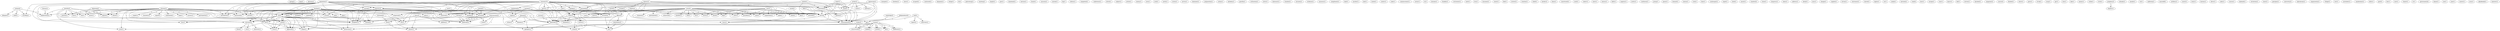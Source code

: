 digraph G {
  spring [ label="spring(2)" ];
  map [ label="map(2)" ];
  decision [ label="decision(1)" ];
  population [ label="population(7)" ];
  invading [ label="invading(1)" ];
  carried [ label="carried(1)" ];
  today [ label="today(3)" ];
  majority [ label="majority(3)" ];
  massacred [ label="massacred(1)" ];
  arrival [ label="arrival(1)" ];
  anticipation [ label="anticipation(1)" ];
  region [ label="region(1)" ];
  remains [ label="remains(1)" ];
  van [ label="van(3)" ];
  turn [ label="turn(1)" ];
  van [ label="van(3)" ];
  reached [ label="reached(1)" ];
  province [ label="province(3)" ];
  consisted [ label="consisted(1)" ];
  percent [ label="percent(8)" ];
  slaughter [ label="slaughter(1)" ];
  republic [ label="republic(4)" ];
  example [ label="example(1)" ];
  freedom [ label="freedom(1)" ];
  show [ label="show(1)" ];
  escaped [ label="escaped(1)" ];
  volume [ label="volume(4)" ];
  delegate [ label="delegate(1)" ];
  collaboration [ label="collaboration(2)" ];
  chief [ label="chief(1)" ];
  continued [ label="continued(1)" ];
  benjamin [ label="benjamin(1)" ];
  escape [ label="escape(2)" ];
  exists [ label="exists(1)" ];
  soul [ label="soul(1)" ];
  refuge [ label="refuge(1)" ];
  fo [ label="fo(4)" ];
  petersburg [ label="petersburg(1)" ];
  wardrop [ label="wardrop(1)" ];
  length [ label="length(1)" ];
  cambridge [ label="cambridge(3)" ];
  pp [ label="pp(2)" ];
  ohanus [ label="ohanus(2)" ];
  closed [ label="closed(2)" ];
  proceeded [ label="proceeded(2)" ];
  work [ label="work(3)" ];
  mountain [ label="mountain(3)" ];
  serve [ label="serve(4)" ];
  extermination [ label="extermination(3)" ];
  increased [ label="increased(1)" ];
  area [ label="area(2)" ];
  square [ label="square(1)" ];
  paw [ label="paw(1)" ];
  homeland [ label="homeland(1)" ];
  horizon [ label="horizon(1)" ];
  found [ label="found(1)" ];
  caucasia [ label="caucasia(1)" ];
  army [ label="army(6)" ];
  response [ label="response(1)" ];
  participated [ label="participated(1)" ];
  account [ label="account(4)" ];
  victory [ label="victory(1)" ];
  cooperation [ label="cooperation(1)" ];
  witnessed [ label="witnessed(1)" ];
  member [ label="member(1)" ];
  title [ label="title(1)" ];
  eye [ label="eye(1)" ];
  officer [ label="officer(4)" ];
  came [ label="came(1)" ];
  flag [ label="flag(1)" ];
  enter [ label="enter(1)" ];
  blood [ label="blood(1)" ];
  make [ label="make(1)" ];
  genocide [ label="genocide(10)" ];
  president [ label="president(1)" ];
  co [ label="co(2)" ];
  began [ label="began(2)" ];
  wave [ label="wave(1)" ];
  morale [ label="morale(1)" ];
  fop [ label="fop(1)" ];
  reform [ label="reform(1)" ];
  completed [ label="completed(1)" ];
  conference [ label="conference(1)" ];
  drivel [ label="drivel(1)" ];
  subject [ label="subject(1)" ];
  article [ label="article(1)" ];
  enemy [ label="enemy(1)" ];
  sera [ label="sera(1)" ];
  york [ label="york(1)" ];
  north [ label="north(1)" ];
  crown [ label="crown(1)" ];
  serves [ label="serves(1)" ];
  beginning [ label="beginning(2)" ];
  assist [ label="assist(1)" ];
  refuse [ label="refuse(1)" ];
  state [ label="state(4)" ];
  degree [ label="degree(1)" ];
  dominate [ label="dominate(1)" ];
  preparation [ label="preparation(1)" ];
  sultan [ label="sultan(1)" ];
  berkeley [ label="berkeley(1)" ];
  czar [ label="czar(2)" ];
  reach [ label="reach(1)" ];
  day [ label="day(1)" ];
  returned [ label="returned(1)" ];
  guerilla [ label="guerilla(1)" ];
  civilization [ label="civilization(1)" ];
  drive [ label="drive(1)" ];
  holocaust [ label="holocaust(1)" ];
  armenia [ label="armenia(10)" ];
  pay [ label="pay(1)" ];
  analogy [ label="analogy(1)" ];
  borderland [ label="borderland(1)" ];
  comprised [ label="comprised(1)" ];
  humanity [ label="humanity(1)" ];
  revolt [ label="revolt(2)" ];
  gives [ label="gives(2)" ];
  covers [ label="covers(1)" ];
  city [ label="city(2)" ];
  plateau [ label="plateau(1)" ];
  crime [ label="crime(4)" ];
  press [ label="press(3)" ];
  addition [ label="addition(1)" ];
  istanbul [ label="istanbul(1)" ];
  invasion [ label="invasion(1)" ];
  evidence [ label="evidence(1)" ];
  caucasus [ label="caucasus(1)" ];
  compliment [ label="compliment(1)" ];
  babi [ label="babi(1)" ];
  history [ label="history(2)" ];
  murder [ label="murder(1)" ];
  katl [ label="katl(1)" ];
  rachel [ label="rachel(1)" ];
  center [ label="center(1)" ];
  yoke [ label="yoke(1)" ];
  commissioner [ label="commissioner(1)" ];
  tartar [ label="tartar(1)" ];
  anatolia [ label="anatolia(2)" ];
  way [ label="way(1)" ];
  position [ label="position(1)" ];
  hurt [ label="hurt(1)" ];
  east [ label="east(1)" ];
  push [ label="push(1)" ];
  crisis [ label="crisis(1)" ];
  re [ label="re(1)" ];
  order [ label="order(1)" ];
  became [ label="became(1)" ];
  franklin [ label="franklin(1)" ];
  revisionist [ label="revisionist(1)" ];
  harb [ label="harb(1)" ];
  bva [ label="bva(1)" ];
  lousanne [ label="lousanne(1)" ];
  shore [ label="shore(1)" ];
  fled [ label="fled(1)" ];
  review [ label="review(2)" ];
  creation [ label="creation(1)" ];
  relief [ label="relief(1)" ];
  border [ label="border(2)" ];
  dunn [ label="dunn(1)" ];
  constituted [ label="constituted(1)" ];
  uezd [ label="uezd(1)" ];
  robert [ label="robert(1)" ];
  exist [ label="exist(1)" ];
  guberniia [ label="guberniia(1)" ];
  guberniia [ label="guberniia(1)" ];
  census [ label="census(1)" ];
  ottoman [ label="ottoman(2)" ];
  supply [ label="supply(1)" ];
  treachery [ label="treachery(1)" ];
  regard [ label="regard(1)" ];
  culminated [ label="culminated(1)" ];
  hope [ label="hope(1)" ];
  success [ label="success(1)" ];
  participation [ label="participation(1)" ];
  faith [ label="faith(1)" ];
  majesty [ label="majesty(1)" ];
  avetis [ label="avetis(1)" ];
  rawlinson [ label="rawlinson(1)" ];
  group [ label="group(1)" ];
  peace [ label="peace(1)" ];
  transcaucasia [ label="transcaucasia(3)" ];
  lived [ label="lived(1)" ];
  leonard [ label="leonard(1)" ];
  appressian [ label="appressian(1)" ];
  batum [ label="batum(1)" ];
  turk [ label="turk(1)" ];
  time [ label="time(1)" ];
  independence [ label="independence(4)" ];
  sardarapat [ label="sardarapat(1)" ];
  expel [ label="expel(1)" ];
  muslim [ label="muslim(3)" ];
  flood [ label="flood(1)" ];
  crowded [ label="crowded(1)" ];
  maintain [ label="maintain(1)" ];
  self [ label="self(2)" ];
  take [ label="take(1)" ];
  appeared [ label="appeared(1)" ];
  protection [ label="protection(2)" ];
  apologist [ label="apologist(1)" ];
  cited [ label="cited(1)" ];
  ararat [ label="ararat(1)" ];
  stanford [ label="stanford(2)" ];
  stone [ label="stone(1)" ];
  bosporus [ label="bosporus(1)" ];
  odasi [ label="odasi(1)" ];
  address [ label="address(1)" ];
  detail [ label="detail(1)" ];
  mus [ label="mus(1)" ];
  change [ label="change(1)" ];
  english [ label="english(1)" ];
  erivan [ label="erivan(1)" ];
  resistance [ label="resistance(1)" ];
  hatred [ label="hatred(1)" ];
  erevan [ label="erevan(1)" ];
  legion [ label="legion(1)" ];
  moslem [ label="moslem(1)" ];
  sir [ label="sir(1)" ];
  sahak [ label="sahak(1)" ];
  serdar [ label="serdar(2)" ];
  midway [ label="midway(1)" ];
  zuma [ label="zuma(1)" ];
  russia [ label="russia(1)" ];
  fulfillment [ label="fulfillment(1)" ];
  looked [ label="looked(1)" ];
  resurrection [ label="resurrection(1)" ];
  justify [ label="justify(1)" ];
  life [ label="life(1)" ];
  bortnick [ label="bortnick(1)" ];
  road [ label="road(4)" ];
  lord [ label="lord(1)" ];
  report [ label="report(2)" ];
  interview [ label="interview(1)" ];
  dust [ label="dust(1)" ];
  europe [ label="europe(1)" ];
  rear [ label="rear(1)" ];
  bayur [ label="bayur(1)" ];
  jewish [ label="jewish(2)" ];
  fall [ label="fall(2)" ];
  ereven [ label="ereven(1)" ];
  knocked [ label="knocked(1)" ];
  magazine [ label="magazine(2)" ];
  eyewitness [ label="eyewitness(2)" ];
  source [ label="source(3)" ];
  flooded [ label="flooded(1)" ];
  christ [ label="christ(1)" ];
  paris [ label="paris(1)" ];
  russia [ label="russia(1)" ];
  evrak [ label="evrak(1)" ];
  uucp [ label="uucp(1)" ];
  apr [ label="apr(1)" ];
  rise [ label="rise(1)" ];
  lake [ label="lake(1)" ];
  block [ label="block(1)" ];
  eve [ label="eve(1)" ];
  character [ label="character(1)" ];
  means [ label="means(1)" ];
  strike [ label="strike(1)" ];
  turkish [ label="turkish(1)" ];
  truth [ label="truth(1)" ];
  war [ label="war(2)" ];
  prophecy [ label="prophecy(2)" ];
  forgery [ label="forgery(1)" ];
  ofranko [ label="ofranko(1)" ];
  meade [ label="meade(1)" ];
  argic [ label="argic(2)" ];
  vol [ label="vol(1)" ];
  california [ label="california(1)" ];
  muratoff [ label="muratoff(1)" ];
  turkey [ label="turkey(5)" ];
  artillery [ label="artillery(1)" ];
  racist [ label="racist(2)" ];
  moslem [ label="moslem(1)" ];
  story [ label="story(1)" ];
  bureau [ label="bureau(1)" ];
  oliver [ label="oliver(1)" ];
  hamaza [ label="hamaza(2)" ];
  writes [ label="writes(1)" ];
  sabis [ label="sabis(1)" ];
  course [ label="course(1)" ];
  kimbark [ label="kimbark(1)" ];
  revolution [ label="revolution(1)" ];
  curzon [ label="curzon(2)" ];
  shaw [ label="shaw(2)" ];
  georgian [ label="georgian(1)" ];
  university [ label="university(3)" ];
  hahralaram [ label="hahralaram(1)" ];
  organization [ label="organization(1)" ];
  village [ label="village(2)" ];
  rest [ label="rest(1)" ];
  november [ label="november(1)" ];
  mazbatalari [ label="mazbatalari(1)" ];
  empire [ label="empire(5)" ];
  bitlis [ label="bitlis(1)" ];
  april [ label="april(2)" ];
  lies [ label="lies(1)" ];
  care [ label="care(1)" ];
  world [ label="world(3)" ];
  tiflis [ label="tiflis(1)" ];
  vilayet [ label="vilayet(1)" ];
  st [ label="st(1)" ];
  government [ label="government(4)" ];
  blame [ label="blame(1)" ];
  see [ label="see(1)" ];
  june [ label="june(1)" ];
  czarist [ label="czarist(1)" ];
  arun [ label="arun(1)" ];
  akhalkalaki [ label="akhalkalaki(1)" ];
  minister [ label="minister(1)" ];
  population -> invading [ label="1" ];
  population -> carried [ label="2" ];
  population -> today [ label="1" ];
  population -> majority [ label="2" ];
  population -> massacred [ label="1" ];
  population -> arrival [ label="1" ];
  population -> anticipation [ label="1" ];
  population -> region [ label="1" ];
  population -> remains [ label="1" ];
  population -> van [ label="2" ];
  population -> turn [ label="1" ];
  population -> van [ label="2" ];
  population -> reached [ label="2" ];
  population -> province [ label="1" ];
  population -> consisted [ label="2" ];
  population -> percent [ label="3" ];
  population -> slaughter [ label="2" ];
  population -> republic [ label="2" ];
  volume -> invading [ label="1" ];
  volume -> delegate [ label="3" ];
  volume -> collaboration [ label="1" ];
  volume -> chief [ label="3" ];
  escape -> exists [ label="1" ];
  escape -> soul [ label="1" ];
  escape -> today [ label="1" ];
  cambridge -> pp [ label="2" ];
  ohanus -> exists [ label="1" ];
  ohanus -> closed [ label="1" ];
  ohanus -> soul [ label="1" ];
  ohanus -> proceeded [ label="1" ];
  ohanus -> today [ label="1" ];
  ohanus -> work [ label="1" ];
  ohanus -> mountain [ label="1" ];
  ohanus -> serve [ label="1" ];
  ohanus -> extermination [ label="1" ];
  increased -> area [ label="1" ];
  increased -> square [ label="1" ];
  army -> response [ label="1" ];
  army -> participated [ label="1" ];
  army -> account [ label="2" ];
  army -> victory [ label="1" ];
  army -> cooperation [ label="1" ];
  army -> witnessed [ label="1" ];
  army -> member [ label="1" ];
  army -> title [ label="1" ];
  army -> eye [ label="1" ];
  army -> officer [ label="1" ];
  army -> came [ label="1" ];
  army -> flag [ label="1" ];
  army -> enter [ label="1" ];
  army -> blood [ label="1" ];
  army -> make [ label="1" ];
  army -> genocide [ label="2" ];
  army -> president [ label="1" ];
  army -> co [ label="1" ];
  army -> began [ label="1" ];
  army -> serve [ label="1" ];
  army -> wave [ label="1" ];
  beginning -> collaboration [ label="1" ];
  beginning -> assist [ label="1" ];
  beginning -> refuse [ label="1" ];
  beginning -> state [ label="1" ];
  beginning -> degree [ label="1" ];
  beginning -> serve [ label="1" ];
  closed -> soul [ label="1" ];
  closed -> today [ label="1" ];
  czar -> reach [ label="1" ];
  czar -> victory [ label="1" ];
  czar -> cooperation [ label="1" ];
  czar -> day [ label="1" ];
  czar -> came [ label="1" ];
  czar -> flag [ label="1" ];
  czar -> enter [ label="1" ];
  czar -> blood [ label="1" ];
  czar -> make [ label="1" ];
  czar -> president [ label="1" ];
  czar -> returned [ label="1" ];
  czar -> serve [ label="1" ];
  czar -> wave [ label="1" ];
  armenia -> soul [ label="1" ];
  armenia -> account [ label="2" ];
  armenia -> pay [ label="1" ];
  armenia -> carried [ label="1" ];
  armenia -> proceeded [ label="1" ];
  armenia -> today [ label="1" ];
  armenia -> majority [ label="1" ];
  armenia -> analogy [ label="1" ];
  armenia -> borderland [ label="1" ];
  armenia -> comprised [ label="1" ];
  armenia -> van [ label="1" ];
  armenia -> van [ label="1" ];
  armenia -> reached [ label="1" ];
  armenia -> consisted [ label="1" ];
  armenia -> percent [ label="2" ];
  armenia -> humanity [ label="1" ];
  armenia -> revolt [ label="1" ];
  armenia -> gives [ label="1" ];
  armenia -> slaughter [ label="1" ];
  armenia -> work [ label="1" ];
  armenia -> genocide [ label="3" ];
  armenia -> republic [ label="1" ];
  armenia -> mountain [ label="2" ];
  armenia -> covers [ label="1" ];
  armenia -> city [ label="1" ];
  armenia -> plateau [ label="1" ];
  armenia -> crime [ label="2" ];
  armenia -> serve [ label="1" ];
  armenia -> extermination [ label="2" ];
  press -> area [ label="1" ];
  press -> pp [ label="1" ];
  press -> square [ label="1" ];
  press -> addition [ label="1" ];
  history -> collaboration [ label="1" ];
  account -> genocide [ label="3" ];
  account -> co [ label="1" ];
  anatolia -> collaboration [ label="1" ];
  anatolia -> way [ label="1" ];
  anatolia -> revolt [ label="1" ];
  anatolia -> position [ label="1" ];
  anatolia -> degree [ label="1" ];
  anatolia -> hurt [ label="1" ];
  anatolia -> east [ label="1" ];
  anatolia -> push [ label="1" ];
  area -> square [ label="1" ];
  area -> crisis [ label="1" ];
  carried -> order [ label="1" ];
  carried -> slaughter [ label="1" ];
  proceeded -> today [ label="1" ];
  today -> remains [ label="1" ];
  today -> humanity [ label="1" ];
  today -> genocide [ label="1" ];
  today -> covers [ label="1" ];
  today -> crime [ label="1" ];
  majority -> van [ label="1" ];
  majority -> van [ label="1" ];
  majority -> reached [ label="1" ];
  majority -> percent [ label="1" ];
  majority -> guberniia [ label="1" ];
  majority -> slaughter [ label="1" ];
  majority -> guberniia [ label="1" ];
  ottoman -> way [ label="1" ];
  ottoman -> supply [ label="1" ];
  ottoman -> massacred [ label="1" ];
  ottoman -> treachery [ label="1" ];
  ottoman -> arrival [ label="1" ];
  ottoman -> regard [ label="1" ];
  ottoman -> anticipation [ label="1" ];
  ottoman -> culminated [ label="1" ];
  ottoman -> refuse [ label="1" ];
  ottoman -> turn [ label="1" ];
  ottoman -> state [ label="2" ];
  ottoman -> province [ label="1" ];
  ottoman -> hope [ label="1" ];
  ottoman -> revolt [ label="1" ];
  ottoman -> success [ label="1" ];
  ottoman -> position [ label="1" ];
  ottoman -> degree [ label="1" ];
  ottoman -> hurt [ label="1" ];
  ottoman -> east [ label="1" ];
  ottoman -> push [ label="1" ];
  ottoman -> participation [ label="1" ];
  ottoman -> serve [ label="1" ];
  transcaucasia -> square [ label="1" ];
  transcaucasia -> addition [ label="1" ];
  transcaucasia -> guberniia [ label="1" ];
  transcaucasia -> lived [ label="1" ];
  transcaucasia -> guberniia [ label="1" ];
  appressian -> work [ label="1" ];
  appressian -> mountain [ label="1" ];
  appressian -> serve [ label="1" ];
  appressian -> extermination [ label="1" ];
  independence -> pp [ label="1" ];
  muslim -> massacred [ label="1" ];
  muslim -> flood [ label="2" ];
  muslim -> crowded [ label="2" ];
  muslim -> comprised [ label="1" ];
  muslim -> arrival [ label="1" ];
  muslim -> maintain [ label="1" ];
  muslim -> anticipation [ label="1" ];
  muslim -> self [ label="1" ];
  muslim -> take [ label="1" ];
  muslim -> van [ label="1" ];
  muslim -> turn [ label="1" ];
  muslim -> van [ label="1" ];
  muslim -> state [ label="3" ];
  muslim -> reached [ label="1" ];
  muslim -> province [ label="1" ];
  muslim -> consisted [ label="1" ];
  muslim -> percent [ label="2" ];
  muslim -> appeared [ label="1" ];
  muslim -> protection [ label="1" ];
  muslim -> revolt [ label="1" ];
  muslim -> slaughter [ label="1" ];
  muslim -> genocide [ label="2" ];
  muslim -> republic [ label="1" ];
  muslim -> east [ label="2" ];
  muslim -> apologist [ label="1" ];
  muslim -> city [ label="1" ];
  muslim -> crisis [ label="2" ];
  muslim -> began [ label="2" ];
  muslim -> extermination [ label="1" ];
  erevan -> province [ label="1" ];
  erevan -> guberniia [ label="1" ];
  erevan -> lived [ label="1" ];
  erevan -> guberniia [ label="1" ];
  moslem -> region [ label="1" ];
  moslem -> percent [ label="1" ];
  moslem -> genocide [ label="1" ];
  serdar -> midway [ label="1" ];
  serdar -> zuma [ label="1" ];
  serdar -> work [ label="1" ];
  serdar -> mountain [ label="1" ];
  serdar -> serve [ label="1" ];
  serdar -> extermination [ label="1" ];
  russia -> protection [ label="1" ];
  russia -> fulfillment [ label="1" ];
  russia -> looked [ label="1" ];
  russia -> resurrection [ label="1" ];
  russia -> justify [ label="1" ];
  russia -> life [ label="1" ];
  lord -> report [ label="1" ];
  lord -> interview [ label="1" ];
  lord -> genocide [ label="1" ];
  jewish -> consisted [ label="1" ];
  jewish -> percent [ label="1" ];
  jewish -> genocide [ label="1" ];
  jewish -> republic [ label="1" ];
  jewish -> extermination [ label="1" ];
  officer -> genocide [ label="2" ];
  officer -> eyewitness [ label="1" ];
  officer -> co [ label="1" ];
  van -> turn [ label="1" ];
  van -> state [ label="2" ];
  van -> reached [ label="2" ];
  van -> province [ label="1" ];
  van -> appeared [ label="1" ];
  van -> protection [ label="1" ];
  van -> slaughter [ label="2" ];
  van -> east [ label="1" ];
  van -> crisis [ label="1" ];
  van -> began [ label="1" ];
  russia -> protection [ label="1" ];
  russia -> fulfillment [ label="1" ];
  russia -> looked [ label="1" ];
  russia -> resurrection [ label="1" ];
  russia -> justify [ label="1" ];
  russia -> life [ label="1" ];
  van -> state [ label="2" ];
  van -> reached [ label="2" ];
  van -> province [ label="1" ];
  van -> appeared [ label="1" ];
  van -> protection [ label="1" ];
  van -> slaughter [ label="2" ];
  van -> east [ label="1" ];
  van -> crisis [ label="1" ];
  van -> began [ label="1" ];
  state -> appeared [ label="1" ];
  state -> protection [ label="1" ];
  state -> crisis [ label="1" ];
  province -> block [ label="1" ];
  province -> eve [ label="1" ];
  province -> character [ label="1" ];
  turkish -> gives [ label="1" ];
  turkish -> work [ label="1" ];
  turkish -> genocide [ label="1" ];
  turkish -> mountain [ label="1" ];
  turkish -> serve [ label="1" ];
  turkish -> extermination [ label="1" ];
  war -> degree [ label="1" ];
  war -> serve [ label="1" ];
  prophecy -> forgery [ label="1" ];
  percent -> guberniia [ label="2" ];
  percent -> slaughter [ label="1" ];
  percent -> guberniia [ label="2" ];
  argic -> work [ label="1" ];
  argic -> mountain [ label="1" ];
  argic -> serve [ label="1" ];
  argic -> extermination [ label="1" ];
  turkey -> protection [ label="1" ];
  turkey -> resurrection [ label="1" ];
  turkey -> life [ label="1" ];
  moslem -> genocide [ label="1" ];
  revolt -> slaughter [ label="1" ];
  revolt -> city [ label="1" ];
  gives -> genocide [ label="1" ];
  hamaza -> genocide [ label="1" ];
  hamaza -> apologist [ label="1" ];
  hamaza -> writes [ label="1" ];
  curzon -> genocide [ label="1" ];
  work -> extermination [ label="2" ];
  genocide -> apologist [ label="1" ];
  genocide -> crime [ label="1" ];
  empire -> city [ label="1" ];
  empire -> serve [ label="1" ];
  eyewitness -> co [ label="1" ];
  east -> co [ label="1" ];
  east -> crisis [ label="1" ];
  east -> began [ label="1" ];
  east -> push [ label="1" ];
  world -> serve [ label="1" ];
  mountain -> plateau [ label="1" ];
  mountain -> serve [ label="2" ];
  mountain -> extermination [ label="2" ];
  tiflis -> serve [ label="1" ];
  tiflis -> wave [ label="1" ];
  serve -> extermination [ label="2" ];
  serve -> wave [ label="1" ];
}
